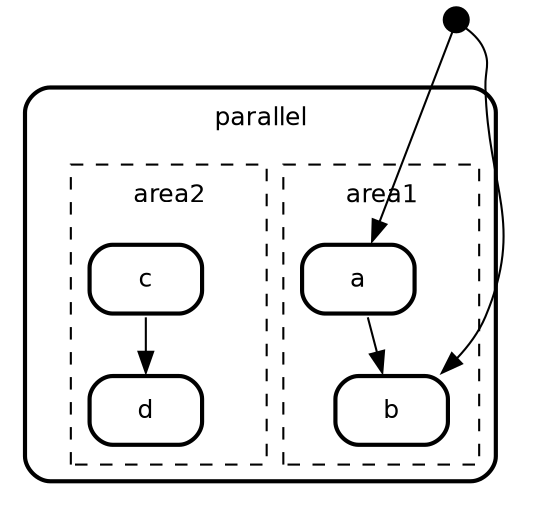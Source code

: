 digraph "state transitions" {
  fontname="Helvetica" fontsize=12 penwidth=2.0 splines=true ordering=out compound=true overlap=scale nodesep=0.3 ranksep=0.1
  node [shape=plaintext style=filled fillcolor="#FFFFFF01" fontname=Helvetica fontsize=12 penwidth=2.0]
  edge [fontname=Helvetica fontsize=10]

    "initial" [shape=circle style=filled class="state initial" color="black" fillcolor="black" fixedsize=true height=0.15 label=""]
    subgraph "cluster_parallel" {
      class="state parallel" label= <
      <table cellborder="0" border="0">
        <tr><td>parallel</td></tr>
      </table>
      > style=rounded penwidth=2.0
      "parallel" [shape=point style=invis margin=0 width=0 height=0 fixedsize=true]
        subgraph "cluster_area1" {
      class="state regular" label= <
      <table cellborder="0" border="0">
        <tr><td>area1</td></tr>
      </table>
      > style="dashed" penwidth=1
      "area1" [shape=point style=invis margin=0 width=0 height=0 fixedsize=true]
        "a" [margin=0 class="state regular" color="black" label= <
      <table align="center" cellborder="0" border="2" style="rounded" width="48">
        <tr><td width="48" cellpadding="7">a</td></tr>
      </table>
    >]
    "b" [margin=0 class="state regular" color="black" label= <
      <table align="center" cellborder="0" border="2" style="rounded" width="48">
        <tr><td width="48" cellpadding="7">b</td></tr>
      </table>
    >]
  
    }
    subgraph "cluster_area2" {
      class="state regular" label= <
      <table cellborder="0" border="0">
        <tr><td>area2</td></tr>
      </table>
      > style="dashed" penwidth=1
      "area2" [shape=point style=invis margin=0 width=0 height=0 fixedsize=true]
        "c" [margin=0 class="state regular" color="black" label= <
      <table align="center" cellborder="0" border="2" style="rounded" width="48">
        <tr><td width="48" cellpadding="7">c</td></tr>
      </table>
    >]
    "d" [margin=0 class="state regular" color="black" label= <
      <table align="center" cellborder="0" border="2" style="rounded" width="48">
        <tr><td width="48" cellpadding="7">d</td></tr>
      </table>
    >]
  
    }
  
    }

    "initial" -> "a" [label="    \l" class="transition"]
    "initial" -> "b" [label="    \l" class="transition"]
    "a" -> "b" [label="    \l" class="transition"]
    "c" -> "d" [label="    \l" class="transition"]
}
